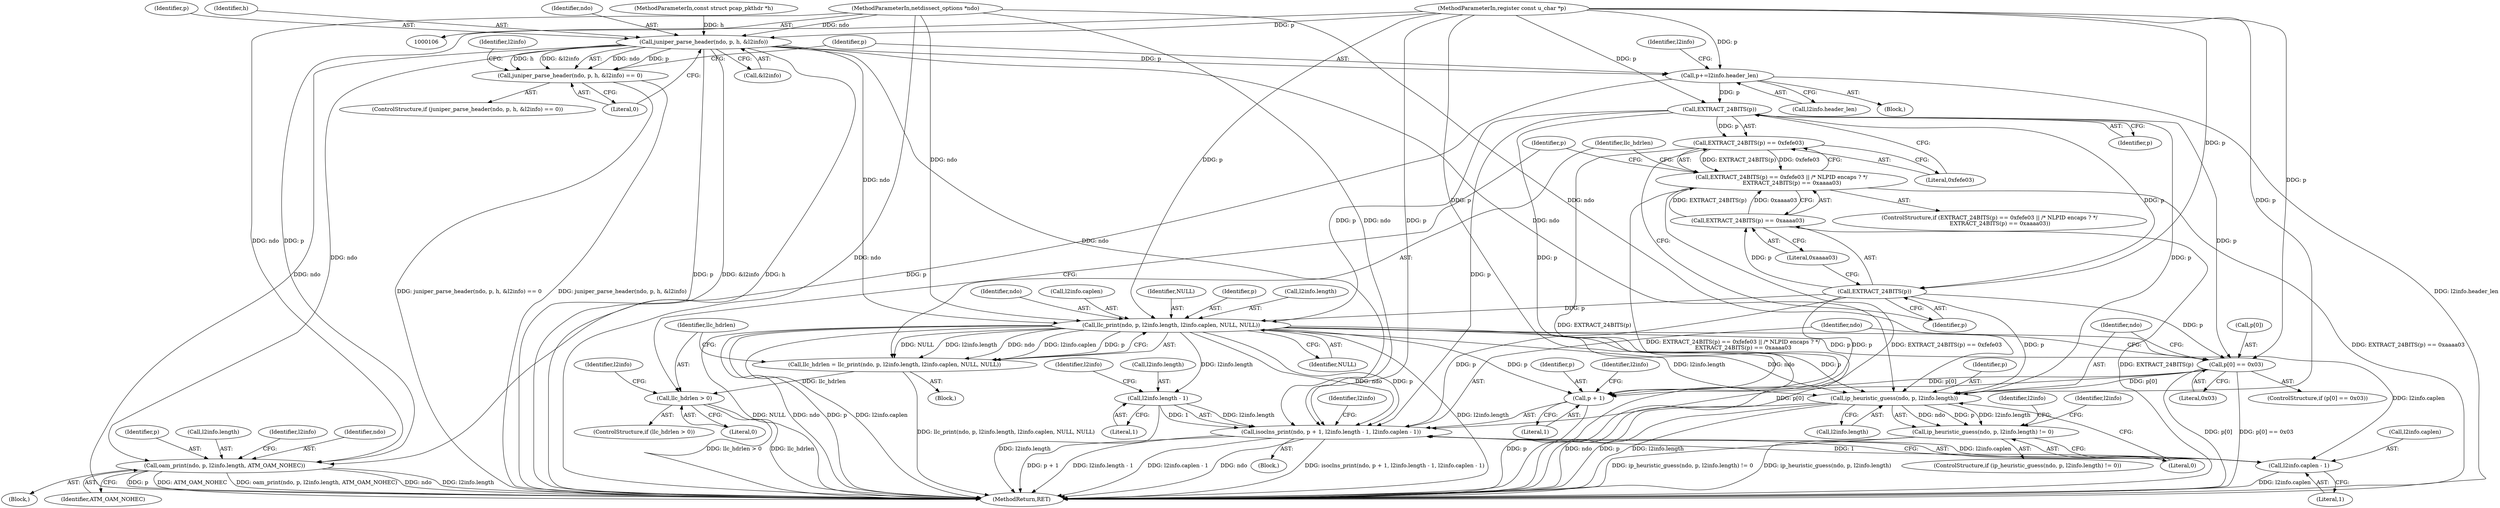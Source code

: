 digraph "1_tcpdump_1dcd10aceabbc03bf571ea32b892c522cbe923de_5@pointer" {
"1000107" [label="(MethodParameterIn,netdissect_options *ndo)"];
"1000120" [label="(Call,juniper_parse_header(ndo, p, h, &l2info))"];
"1000119" [label="(Call,juniper_parse_header(ndo, p, h, &l2info) == 0)"];
"1000131" [label="(Call,p+=l2info.header_len)"];
"1000145" [label="(Call,oam_print(ndo, p, l2info.length, ATM_OAM_NOHEC))"];
"1000159" [label="(Call,EXTRACT_24BITS(p))"];
"1000158" [label="(Call,EXTRACT_24BITS(p) == 0xfefe03)"];
"1000157" [label="(Call,EXTRACT_24BITS(p) == 0xfefe03 || /* NLPID encaps ? */\n            EXTRACT_24BITS(p) == 0xaaaa03)"];
"1000163" [label="(Call,EXTRACT_24BITS(p))"];
"1000162" [label="(Call,EXTRACT_24BITS(p) == 0xaaaa03)"];
"1000169" [label="(Call,llc_print(ndo, p, l2info.length, l2info.caplen, NULL, NULL))"];
"1000167" [label="(Call,llc_hdrlen = llc_print(ndo, p, l2info.length, l2info.caplen, NULL, NULL))"];
"1000181" [label="(Call,llc_hdrlen > 0)"];
"1000189" [label="(Call,p[0] == 0x03)"];
"1000195" [label="(Call,isoclns_print(ndo, p + 1, l2info.length - 1, l2info.caplen - 1))"];
"1000197" [label="(Call,p + 1)"];
"1000216" [label="(Call,ip_heuristic_guess(ndo, p, l2info.length))"];
"1000215" [label="(Call,ip_heuristic_guess(ndo, p, l2info.length) != 0)"];
"1000200" [label="(Call,l2info.length - 1)"];
"1000205" [label="(Call,l2info.caplen - 1)"];
"1000145" [label="(Call,oam_print(ndo, p, l2info.length, ATM_OAM_NOHEC))"];
"1000129" [label="(Identifier,l2info)"];
"1000181" [label="(Call,llc_hdrlen > 0)"];
"1000123" [label="(Identifier,h)"];
"1000140" [label="(Identifier,l2info)"];
"1000131" [label="(Call,p+=l2info.header_len)"];
"1000118" [label="(ControlStructure,if (juniper_parse_header(ndo, p, h, &l2info) == 0))"];
"1000162" [label="(Call,EXTRACT_24BITS(p) == 0xaaaa03)"];
"1000214" [label="(ControlStructure,if (ip_heuristic_guess(ndo, p, l2info.length) != 0))"];
"1000198" [label="(Identifier,p)"];
"1000182" [label="(Identifier,llc_hdrlen)"];
"1000199" [label="(Literal,1)"];
"1000151" [label="(Identifier,ATM_OAM_NOHEC)"];
"1000160" [label="(Identifier,p)"];
"1000148" [label="(Call,l2info.length)"];
"1000172" [label="(Call,l2info.length)"];
"1000166" [label="(Block,)"];
"1000186" [label="(Identifier,l2info)"];
"1000163" [label="(Call,EXTRACT_24BITS(p))"];
"1000209" [label="(Literal,1)"];
"1000217" [label="(Identifier,ndo)"];
"1000169" [label="(Call,llc_print(ndo, p, l2info.length, l2info.caplen, NULL, NULL))"];
"1000168" [label="(Identifier,llc_hdrlen)"];
"1000206" [label="(Call,l2info.caplen)"];
"1000204" [label="(Literal,1)"];
"1000119" [label="(Call,juniper_parse_header(ndo, p, h, &l2info) == 0)"];
"1000197" [label="(Call,p + 1)"];
"1000109" [label="(MethodParameterIn,register const u_char *p)"];
"1000154" [label="(Identifier,l2info)"];
"1000190" [label="(Call,p[0])"];
"1000195" [label="(Call,isoclns_print(ndo, p + 1, l2info.length - 1, l2info.caplen - 1))"];
"1000194" [label="(Block,)"];
"1000188" [label="(ControlStructure,if (p[0] == 0x03))"];
"1000170" [label="(Identifier,ndo)"];
"1000200" [label="(Call,l2info.length - 1)"];
"1000124" [label="(Call,&l2info)"];
"1000132" [label="(Identifier,p)"];
"1000193" [label="(Literal,0x03)"];
"1000121" [label="(Identifier,ndo)"];
"1000205" [label="(Call,l2info.caplen - 1)"];
"1000126" [label="(Literal,0)"];
"1000180" [label="(ControlStructure,if (llc_hdrlen > 0))"];
"1000108" [label="(MethodParameterIn,const struct pcap_pkthdr *h)"];
"1000189" [label="(Call,p[0] == 0x03)"];
"1000120" [label="(Call,juniper_parse_header(ndo, p, h, &l2info))"];
"1000164" [label="(Identifier,p)"];
"1000156" [label="(ControlStructure,if (EXTRACT_24BITS(p) == 0xfefe03 || /* NLPID encaps ? */\n            EXTRACT_24BITS(p) == 0xaaaa03))"];
"1000216" [label="(Call,ip_heuristic_guess(ndo, p, l2info.length))"];
"1000122" [label="(Identifier,p)"];
"1000161" [label="(Literal,0xfefe03)"];
"1000175" [label="(Call,l2info.caplen)"];
"1000202" [label="(Identifier,l2info)"];
"1000229" [label="(Identifier,l2info)"];
"1000207" [label="(Identifier,l2info)"];
"1000167" [label="(Call,llc_hdrlen = llc_print(ndo, p, l2info.length, l2info.caplen, NULL, NULL))"];
"1000196" [label="(Identifier,ndo)"];
"1000231" [label="(MethodReturn,RET)"];
"1000159" [label="(Call,EXTRACT_24BITS(p))"];
"1000157" [label="(Call,EXTRACT_24BITS(p) == 0xfefe03 || /* NLPID encaps ? */\n            EXTRACT_24BITS(p) == 0xaaaa03)"];
"1000179" [label="(Identifier,NULL)"];
"1000178" [label="(Identifier,NULL)"];
"1000212" [label="(Identifier,l2info)"];
"1000222" [label="(Literal,0)"];
"1000191" [label="(Identifier,p)"];
"1000201" [label="(Call,l2info.length)"];
"1000183" [label="(Literal,0)"];
"1000219" [label="(Call,l2info.length)"];
"1000225" [label="(Identifier,l2info)"];
"1000107" [label="(MethodParameterIn,netdissect_options *ndo)"];
"1000133" [label="(Call,l2info.header_len)"];
"1000171" [label="(Identifier,p)"];
"1000110" [label="(Block,)"];
"1000218" [label="(Identifier,p)"];
"1000144" [label="(Block,)"];
"1000165" [label="(Literal,0xaaaa03)"];
"1000146" [label="(Identifier,ndo)"];
"1000215" [label="(Call,ip_heuristic_guess(ndo, p, l2info.length) != 0)"];
"1000147" [label="(Identifier,p)"];
"1000158" [label="(Call,EXTRACT_24BITS(p) == 0xfefe03)"];
"1000107" -> "1000106"  [label="AST: "];
"1000107" -> "1000231"  [label="DDG: ndo"];
"1000107" -> "1000120"  [label="DDG: ndo"];
"1000107" -> "1000145"  [label="DDG: ndo"];
"1000107" -> "1000169"  [label="DDG: ndo"];
"1000107" -> "1000195"  [label="DDG: ndo"];
"1000107" -> "1000216"  [label="DDG: ndo"];
"1000120" -> "1000119"  [label="AST: "];
"1000120" -> "1000124"  [label="CFG: "];
"1000121" -> "1000120"  [label="AST: "];
"1000122" -> "1000120"  [label="AST: "];
"1000123" -> "1000120"  [label="AST: "];
"1000124" -> "1000120"  [label="AST: "];
"1000126" -> "1000120"  [label="CFG: "];
"1000120" -> "1000231"  [label="DDG: h"];
"1000120" -> "1000231"  [label="DDG: ndo"];
"1000120" -> "1000231"  [label="DDG: p"];
"1000120" -> "1000231"  [label="DDG: &l2info"];
"1000120" -> "1000119"  [label="DDG: ndo"];
"1000120" -> "1000119"  [label="DDG: p"];
"1000120" -> "1000119"  [label="DDG: h"];
"1000120" -> "1000119"  [label="DDG: &l2info"];
"1000109" -> "1000120"  [label="DDG: p"];
"1000108" -> "1000120"  [label="DDG: h"];
"1000120" -> "1000131"  [label="DDG: p"];
"1000120" -> "1000145"  [label="DDG: ndo"];
"1000120" -> "1000169"  [label="DDG: ndo"];
"1000120" -> "1000195"  [label="DDG: ndo"];
"1000120" -> "1000216"  [label="DDG: ndo"];
"1000119" -> "1000118"  [label="AST: "];
"1000119" -> "1000126"  [label="CFG: "];
"1000126" -> "1000119"  [label="AST: "];
"1000129" -> "1000119"  [label="CFG: "];
"1000132" -> "1000119"  [label="CFG: "];
"1000119" -> "1000231"  [label="DDG: juniper_parse_header(ndo, p, h, &l2info)"];
"1000119" -> "1000231"  [label="DDG: juniper_parse_header(ndo, p, h, &l2info) == 0"];
"1000131" -> "1000110"  [label="AST: "];
"1000131" -> "1000133"  [label="CFG: "];
"1000132" -> "1000131"  [label="AST: "];
"1000133" -> "1000131"  [label="AST: "];
"1000140" -> "1000131"  [label="CFG: "];
"1000131" -> "1000231"  [label="DDG: l2info.header_len"];
"1000109" -> "1000131"  [label="DDG: p"];
"1000131" -> "1000145"  [label="DDG: p"];
"1000131" -> "1000159"  [label="DDG: p"];
"1000145" -> "1000144"  [label="AST: "];
"1000145" -> "1000151"  [label="CFG: "];
"1000146" -> "1000145"  [label="AST: "];
"1000147" -> "1000145"  [label="AST: "];
"1000148" -> "1000145"  [label="AST: "];
"1000151" -> "1000145"  [label="AST: "];
"1000154" -> "1000145"  [label="CFG: "];
"1000145" -> "1000231"  [label="DDG: l2info.length"];
"1000145" -> "1000231"  [label="DDG: p"];
"1000145" -> "1000231"  [label="DDG: ATM_OAM_NOHEC"];
"1000145" -> "1000231"  [label="DDG: oam_print(ndo, p, l2info.length, ATM_OAM_NOHEC)"];
"1000145" -> "1000231"  [label="DDG: ndo"];
"1000109" -> "1000145"  [label="DDG: p"];
"1000159" -> "1000158"  [label="AST: "];
"1000159" -> "1000160"  [label="CFG: "];
"1000160" -> "1000159"  [label="AST: "];
"1000161" -> "1000159"  [label="CFG: "];
"1000159" -> "1000158"  [label="DDG: p"];
"1000109" -> "1000159"  [label="DDG: p"];
"1000159" -> "1000163"  [label="DDG: p"];
"1000159" -> "1000169"  [label="DDG: p"];
"1000159" -> "1000189"  [label="DDG: p"];
"1000159" -> "1000195"  [label="DDG: p"];
"1000159" -> "1000197"  [label="DDG: p"];
"1000159" -> "1000216"  [label="DDG: p"];
"1000158" -> "1000157"  [label="AST: "];
"1000158" -> "1000161"  [label="CFG: "];
"1000161" -> "1000158"  [label="AST: "];
"1000164" -> "1000158"  [label="CFG: "];
"1000157" -> "1000158"  [label="CFG: "];
"1000158" -> "1000231"  [label="DDG: EXTRACT_24BITS(p)"];
"1000158" -> "1000157"  [label="DDG: EXTRACT_24BITS(p)"];
"1000158" -> "1000157"  [label="DDG: 0xfefe03"];
"1000157" -> "1000156"  [label="AST: "];
"1000157" -> "1000162"  [label="CFG: "];
"1000162" -> "1000157"  [label="AST: "];
"1000168" -> "1000157"  [label="CFG: "];
"1000191" -> "1000157"  [label="CFG: "];
"1000157" -> "1000231"  [label="DDG: EXTRACT_24BITS(p) == 0xfefe03 || /* NLPID encaps ? */\n            EXTRACT_24BITS(p) == 0xaaaa03"];
"1000157" -> "1000231"  [label="DDG: EXTRACT_24BITS(p) == 0xfefe03"];
"1000157" -> "1000231"  [label="DDG: EXTRACT_24BITS(p) == 0xaaaa03"];
"1000162" -> "1000157"  [label="DDG: EXTRACT_24BITS(p)"];
"1000162" -> "1000157"  [label="DDG: 0xaaaa03"];
"1000163" -> "1000162"  [label="AST: "];
"1000163" -> "1000164"  [label="CFG: "];
"1000164" -> "1000163"  [label="AST: "];
"1000165" -> "1000163"  [label="CFG: "];
"1000163" -> "1000162"  [label="DDG: p"];
"1000109" -> "1000163"  [label="DDG: p"];
"1000163" -> "1000169"  [label="DDG: p"];
"1000163" -> "1000189"  [label="DDG: p"];
"1000163" -> "1000195"  [label="DDG: p"];
"1000163" -> "1000197"  [label="DDG: p"];
"1000163" -> "1000216"  [label="DDG: p"];
"1000162" -> "1000165"  [label="CFG: "];
"1000165" -> "1000162"  [label="AST: "];
"1000162" -> "1000231"  [label="DDG: EXTRACT_24BITS(p)"];
"1000169" -> "1000167"  [label="AST: "];
"1000169" -> "1000179"  [label="CFG: "];
"1000170" -> "1000169"  [label="AST: "];
"1000171" -> "1000169"  [label="AST: "];
"1000172" -> "1000169"  [label="AST: "];
"1000175" -> "1000169"  [label="AST: "];
"1000178" -> "1000169"  [label="AST: "];
"1000179" -> "1000169"  [label="AST: "];
"1000167" -> "1000169"  [label="CFG: "];
"1000169" -> "1000231"  [label="DDG: l2info.length"];
"1000169" -> "1000231"  [label="DDG: NULL"];
"1000169" -> "1000231"  [label="DDG: p"];
"1000169" -> "1000231"  [label="DDG: ndo"];
"1000169" -> "1000231"  [label="DDG: l2info.caplen"];
"1000169" -> "1000167"  [label="DDG: NULL"];
"1000169" -> "1000167"  [label="DDG: l2info.length"];
"1000169" -> "1000167"  [label="DDG: ndo"];
"1000169" -> "1000167"  [label="DDG: l2info.caplen"];
"1000169" -> "1000167"  [label="DDG: p"];
"1000109" -> "1000169"  [label="DDG: p"];
"1000169" -> "1000189"  [label="DDG: p"];
"1000169" -> "1000195"  [label="DDG: ndo"];
"1000169" -> "1000195"  [label="DDG: p"];
"1000169" -> "1000197"  [label="DDG: p"];
"1000169" -> "1000200"  [label="DDG: l2info.length"];
"1000169" -> "1000205"  [label="DDG: l2info.caplen"];
"1000169" -> "1000216"  [label="DDG: ndo"];
"1000169" -> "1000216"  [label="DDG: p"];
"1000169" -> "1000216"  [label="DDG: l2info.length"];
"1000167" -> "1000166"  [label="AST: "];
"1000168" -> "1000167"  [label="AST: "];
"1000182" -> "1000167"  [label="CFG: "];
"1000167" -> "1000231"  [label="DDG: llc_print(ndo, p, l2info.length, l2info.caplen, NULL, NULL)"];
"1000167" -> "1000181"  [label="DDG: llc_hdrlen"];
"1000181" -> "1000180"  [label="AST: "];
"1000181" -> "1000183"  [label="CFG: "];
"1000182" -> "1000181"  [label="AST: "];
"1000183" -> "1000181"  [label="AST: "];
"1000186" -> "1000181"  [label="CFG: "];
"1000191" -> "1000181"  [label="CFG: "];
"1000181" -> "1000231"  [label="DDG: llc_hdrlen > 0"];
"1000181" -> "1000231"  [label="DDG: llc_hdrlen"];
"1000189" -> "1000188"  [label="AST: "];
"1000189" -> "1000193"  [label="CFG: "];
"1000190" -> "1000189"  [label="AST: "];
"1000193" -> "1000189"  [label="AST: "];
"1000196" -> "1000189"  [label="CFG: "];
"1000217" -> "1000189"  [label="CFG: "];
"1000189" -> "1000231"  [label="DDG: p[0]"];
"1000189" -> "1000231"  [label="DDG: p[0] == 0x03"];
"1000109" -> "1000189"  [label="DDG: p"];
"1000189" -> "1000195"  [label="DDG: p[0]"];
"1000189" -> "1000197"  [label="DDG: p[0]"];
"1000189" -> "1000216"  [label="DDG: p[0]"];
"1000195" -> "1000194"  [label="AST: "];
"1000195" -> "1000205"  [label="CFG: "];
"1000196" -> "1000195"  [label="AST: "];
"1000197" -> "1000195"  [label="AST: "];
"1000200" -> "1000195"  [label="AST: "];
"1000205" -> "1000195"  [label="AST: "];
"1000212" -> "1000195"  [label="CFG: "];
"1000195" -> "1000231"  [label="DDG: isoclns_print(ndo, p + 1, l2info.length - 1, l2info.caplen - 1)"];
"1000195" -> "1000231"  [label="DDG: p + 1"];
"1000195" -> "1000231"  [label="DDG: l2info.length - 1"];
"1000195" -> "1000231"  [label="DDG: l2info.caplen - 1"];
"1000195" -> "1000231"  [label="DDG: ndo"];
"1000109" -> "1000195"  [label="DDG: p"];
"1000200" -> "1000195"  [label="DDG: l2info.length"];
"1000200" -> "1000195"  [label="DDG: 1"];
"1000205" -> "1000195"  [label="DDG: l2info.caplen"];
"1000205" -> "1000195"  [label="DDG: 1"];
"1000197" -> "1000199"  [label="CFG: "];
"1000198" -> "1000197"  [label="AST: "];
"1000199" -> "1000197"  [label="AST: "];
"1000202" -> "1000197"  [label="CFG: "];
"1000197" -> "1000231"  [label="DDG: p"];
"1000109" -> "1000197"  [label="DDG: p"];
"1000216" -> "1000215"  [label="AST: "];
"1000216" -> "1000219"  [label="CFG: "];
"1000217" -> "1000216"  [label="AST: "];
"1000218" -> "1000216"  [label="AST: "];
"1000219" -> "1000216"  [label="AST: "];
"1000222" -> "1000216"  [label="CFG: "];
"1000216" -> "1000231"  [label="DDG: l2info.length"];
"1000216" -> "1000231"  [label="DDG: ndo"];
"1000216" -> "1000231"  [label="DDG: p"];
"1000216" -> "1000215"  [label="DDG: ndo"];
"1000216" -> "1000215"  [label="DDG: p"];
"1000216" -> "1000215"  [label="DDG: l2info.length"];
"1000109" -> "1000216"  [label="DDG: p"];
"1000215" -> "1000214"  [label="AST: "];
"1000215" -> "1000222"  [label="CFG: "];
"1000222" -> "1000215"  [label="AST: "];
"1000225" -> "1000215"  [label="CFG: "];
"1000229" -> "1000215"  [label="CFG: "];
"1000215" -> "1000231"  [label="DDG: ip_heuristic_guess(ndo, p, l2info.length)"];
"1000215" -> "1000231"  [label="DDG: ip_heuristic_guess(ndo, p, l2info.length) != 0"];
"1000200" -> "1000204"  [label="CFG: "];
"1000201" -> "1000200"  [label="AST: "];
"1000204" -> "1000200"  [label="AST: "];
"1000207" -> "1000200"  [label="CFG: "];
"1000200" -> "1000231"  [label="DDG: l2info.length"];
"1000205" -> "1000209"  [label="CFG: "];
"1000206" -> "1000205"  [label="AST: "];
"1000209" -> "1000205"  [label="AST: "];
"1000205" -> "1000231"  [label="DDG: l2info.caplen"];
}
